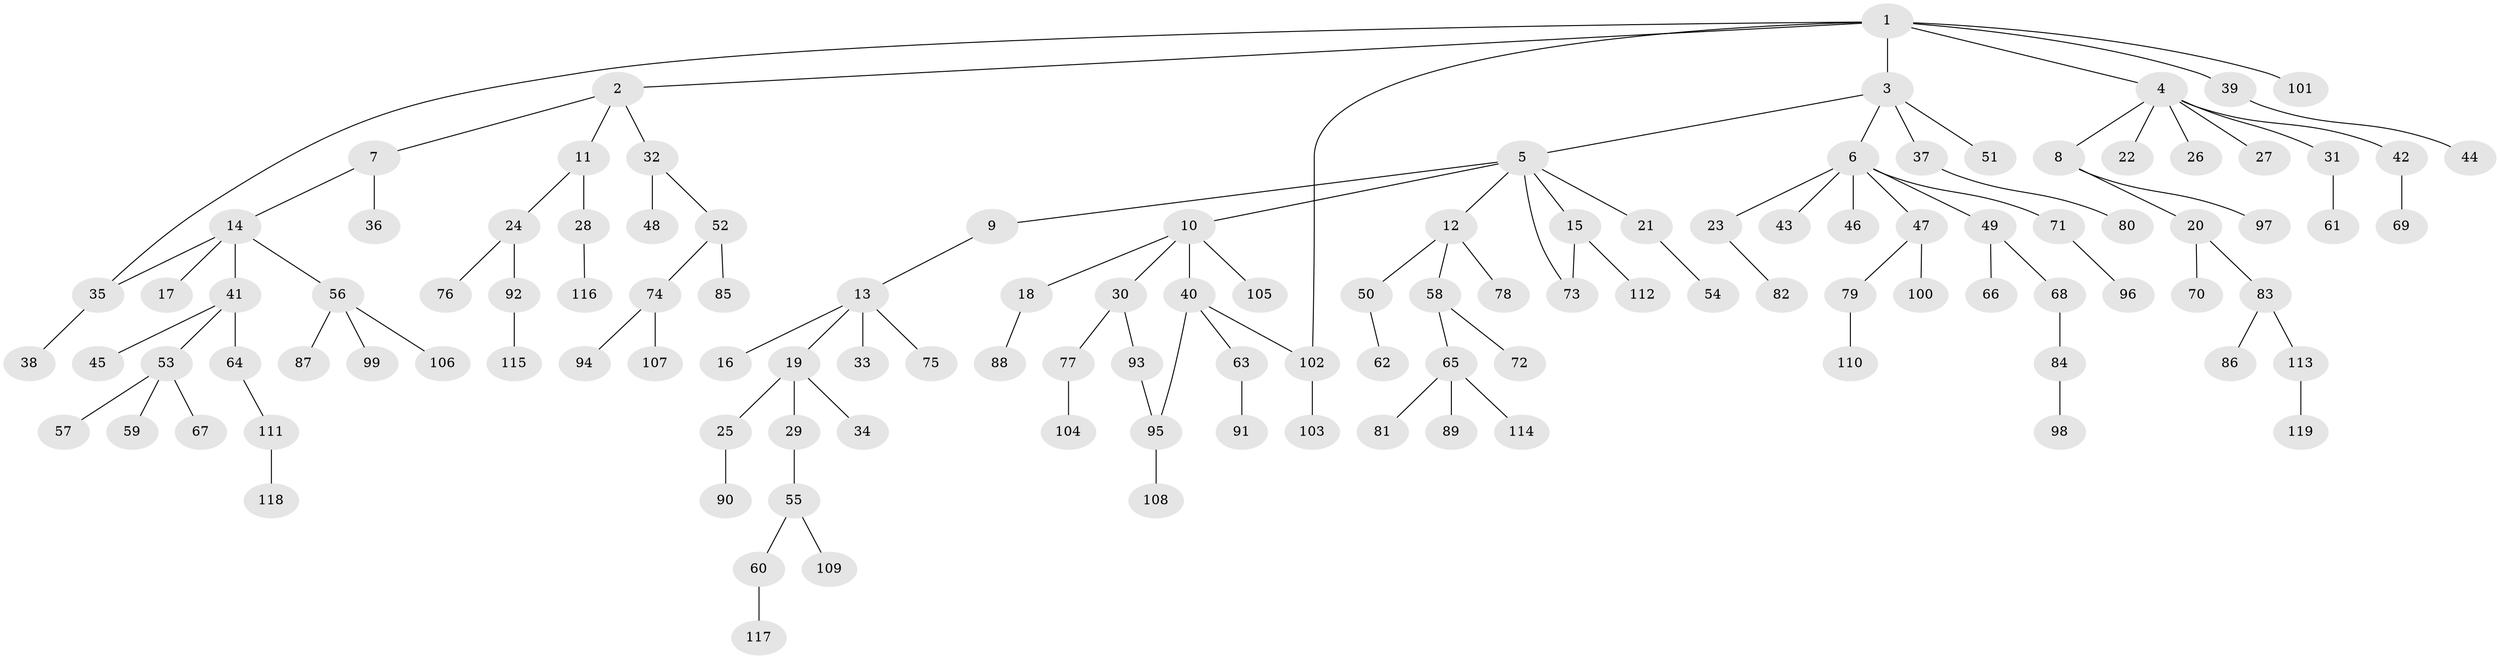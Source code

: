 // coarse degree distribution, {6: 0.02857142857142857, 1: 0.6571428571428571, 11: 0.02857142857142857, 7: 0.02857142857142857, 2: 0.2, 5: 0.02857142857142857, 4: 0.02857142857142857}
// Generated by graph-tools (version 1.1) at 2025/44/03/04/25 21:44:52]
// undirected, 119 vertices, 122 edges
graph export_dot {
graph [start="1"]
  node [color=gray90,style=filled];
  1;
  2;
  3;
  4;
  5;
  6;
  7;
  8;
  9;
  10;
  11;
  12;
  13;
  14;
  15;
  16;
  17;
  18;
  19;
  20;
  21;
  22;
  23;
  24;
  25;
  26;
  27;
  28;
  29;
  30;
  31;
  32;
  33;
  34;
  35;
  36;
  37;
  38;
  39;
  40;
  41;
  42;
  43;
  44;
  45;
  46;
  47;
  48;
  49;
  50;
  51;
  52;
  53;
  54;
  55;
  56;
  57;
  58;
  59;
  60;
  61;
  62;
  63;
  64;
  65;
  66;
  67;
  68;
  69;
  70;
  71;
  72;
  73;
  74;
  75;
  76;
  77;
  78;
  79;
  80;
  81;
  82;
  83;
  84;
  85;
  86;
  87;
  88;
  89;
  90;
  91;
  92;
  93;
  94;
  95;
  96;
  97;
  98;
  99;
  100;
  101;
  102;
  103;
  104;
  105;
  106;
  107;
  108;
  109;
  110;
  111;
  112;
  113;
  114;
  115;
  116;
  117;
  118;
  119;
  1 -- 2;
  1 -- 3;
  1 -- 4;
  1 -- 39;
  1 -- 101;
  1 -- 102;
  1 -- 35;
  2 -- 7;
  2 -- 11;
  2 -- 32;
  3 -- 5;
  3 -- 6;
  3 -- 37;
  3 -- 51;
  4 -- 8;
  4 -- 22;
  4 -- 26;
  4 -- 27;
  4 -- 31;
  4 -- 42;
  5 -- 9;
  5 -- 10;
  5 -- 12;
  5 -- 15;
  5 -- 21;
  5 -- 73;
  6 -- 23;
  6 -- 43;
  6 -- 46;
  6 -- 47;
  6 -- 49;
  6 -- 71;
  7 -- 14;
  7 -- 36;
  8 -- 20;
  8 -- 97;
  9 -- 13;
  10 -- 18;
  10 -- 30;
  10 -- 40;
  10 -- 105;
  11 -- 24;
  11 -- 28;
  12 -- 50;
  12 -- 58;
  12 -- 78;
  13 -- 16;
  13 -- 19;
  13 -- 33;
  13 -- 75;
  14 -- 17;
  14 -- 35;
  14 -- 41;
  14 -- 56;
  15 -- 73;
  15 -- 112;
  18 -- 88;
  19 -- 25;
  19 -- 29;
  19 -- 34;
  20 -- 70;
  20 -- 83;
  21 -- 54;
  23 -- 82;
  24 -- 76;
  24 -- 92;
  25 -- 90;
  28 -- 116;
  29 -- 55;
  30 -- 77;
  30 -- 93;
  31 -- 61;
  32 -- 48;
  32 -- 52;
  35 -- 38;
  37 -- 80;
  39 -- 44;
  40 -- 63;
  40 -- 95;
  40 -- 102;
  41 -- 45;
  41 -- 53;
  41 -- 64;
  42 -- 69;
  47 -- 79;
  47 -- 100;
  49 -- 66;
  49 -- 68;
  50 -- 62;
  52 -- 74;
  52 -- 85;
  53 -- 57;
  53 -- 59;
  53 -- 67;
  55 -- 60;
  55 -- 109;
  56 -- 87;
  56 -- 99;
  56 -- 106;
  58 -- 65;
  58 -- 72;
  60 -- 117;
  63 -- 91;
  64 -- 111;
  65 -- 81;
  65 -- 89;
  65 -- 114;
  68 -- 84;
  71 -- 96;
  74 -- 94;
  74 -- 107;
  77 -- 104;
  79 -- 110;
  83 -- 86;
  83 -- 113;
  84 -- 98;
  92 -- 115;
  93 -- 95;
  95 -- 108;
  102 -- 103;
  111 -- 118;
  113 -- 119;
}
